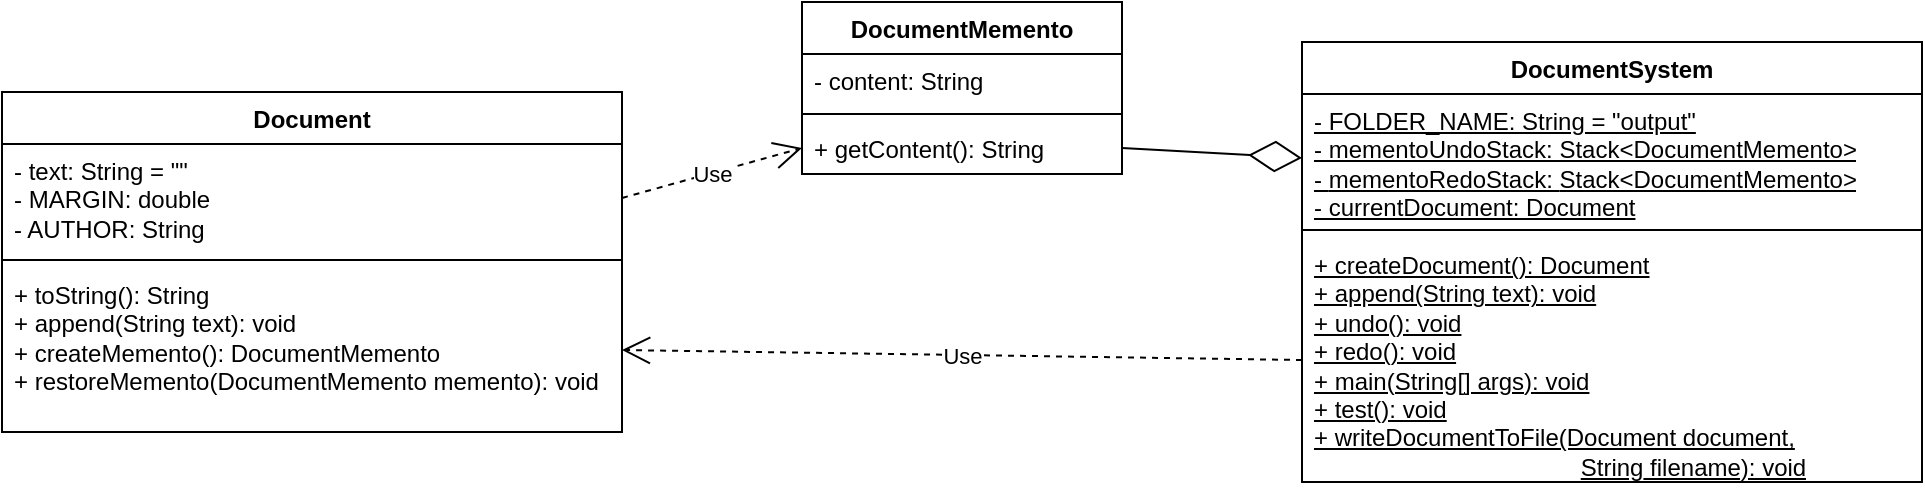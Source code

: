 <mxfile version="24.7.12">
  <diagram id="C5RBs43oDa-KdzZeNtuy" name="Page-1">
    <mxGraphModel dx="1889" dy="660" grid="1" gridSize="10" guides="1" tooltips="1" connect="1" arrows="1" fold="1" page="1" pageScale="1" pageWidth="827" pageHeight="1169" math="0" shadow="0">
      <root>
        <mxCell id="WIyWlLk6GJQsqaUBKTNV-0" />
        <mxCell id="WIyWlLk6GJQsqaUBKTNV-1" parent="WIyWlLk6GJQsqaUBKTNV-0" />
        <mxCell id="rKWmMmvDXYoMBtS0ijZ0-0" value="DocumentMemento" style="swimlane;fontStyle=1;align=center;verticalAlign=top;childLayout=stackLayout;horizontal=1;startSize=26;horizontalStack=0;resizeParent=1;resizeParentMax=0;resizeLast=0;collapsible=1;marginBottom=0;whiteSpace=wrap;html=1;" parent="WIyWlLk6GJQsqaUBKTNV-1" vertex="1">
          <mxGeometry x="360" y="160" width="160" height="86" as="geometry" />
        </mxCell>
        <mxCell id="rKWmMmvDXYoMBtS0ijZ0-1" value="- content: String" style="text;strokeColor=none;fillColor=none;align=left;verticalAlign=top;spacingLeft=4;spacingRight=4;overflow=hidden;rotatable=0;points=[[0,0.5],[1,0.5]];portConstraint=eastwest;whiteSpace=wrap;html=1;" parent="rKWmMmvDXYoMBtS0ijZ0-0" vertex="1">
          <mxGeometry y="26" width="160" height="26" as="geometry" />
        </mxCell>
        <mxCell id="rKWmMmvDXYoMBtS0ijZ0-2" value="" style="line;strokeWidth=1;fillColor=none;align=left;verticalAlign=middle;spacingTop=-1;spacingLeft=3;spacingRight=3;rotatable=0;labelPosition=right;points=[];portConstraint=eastwest;strokeColor=inherit;" parent="rKWmMmvDXYoMBtS0ijZ0-0" vertex="1">
          <mxGeometry y="52" width="160" height="8" as="geometry" />
        </mxCell>
        <mxCell id="rKWmMmvDXYoMBtS0ijZ0-3" value="+ getContent(): String" style="text;strokeColor=none;fillColor=none;align=left;verticalAlign=top;spacingLeft=4;spacingRight=4;overflow=hidden;rotatable=0;points=[[0,0.5],[1,0.5]];portConstraint=eastwest;whiteSpace=wrap;html=1;" parent="rKWmMmvDXYoMBtS0ijZ0-0" vertex="1">
          <mxGeometry y="60" width="160" height="26" as="geometry" />
        </mxCell>
        <mxCell id="rKWmMmvDXYoMBtS0ijZ0-4" value="Document" style="swimlane;fontStyle=1;align=center;verticalAlign=top;childLayout=stackLayout;horizontal=1;startSize=26;horizontalStack=0;resizeParent=1;resizeParentMax=0;resizeLast=0;collapsible=1;marginBottom=0;whiteSpace=wrap;html=1;" parent="WIyWlLk6GJQsqaUBKTNV-1" vertex="1">
          <mxGeometry x="-40" y="205" width="310" height="170" as="geometry" />
        </mxCell>
        <mxCell id="rKWmMmvDXYoMBtS0ijZ0-5" value="- text: String = &quot;&quot;&lt;div&gt;- MARGIN: double&lt;/div&gt;&lt;div&gt;- AUTHOR: String&lt;/div&gt;" style="text;strokeColor=none;fillColor=none;align=left;verticalAlign=top;spacingLeft=4;spacingRight=4;overflow=hidden;rotatable=0;points=[[0,0.5],[1,0.5]];portConstraint=eastwest;whiteSpace=wrap;html=1;" parent="rKWmMmvDXYoMBtS0ijZ0-4" vertex="1">
          <mxGeometry y="26" width="310" height="54" as="geometry" />
        </mxCell>
        <mxCell id="rKWmMmvDXYoMBtS0ijZ0-6" value="" style="line;strokeWidth=1;fillColor=none;align=left;verticalAlign=middle;spacingTop=-1;spacingLeft=3;spacingRight=3;rotatable=0;labelPosition=right;points=[];portConstraint=eastwest;strokeColor=inherit;" parent="rKWmMmvDXYoMBtS0ijZ0-4" vertex="1">
          <mxGeometry y="80" width="310" height="8" as="geometry" />
        </mxCell>
        <mxCell id="rKWmMmvDXYoMBtS0ijZ0-7" value="+ toString(): String&lt;div&gt;+ append(String text): void&lt;/div&gt;&lt;div&gt;+ createMemento(): DocumentMemento&lt;/div&gt;&lt;div&gt;+ restoreMemento(DocumentMemento memento): void&lt;/div&gt;" style="text;strokeColor=none;fillColor=none;align=left;verticalAlign=top;spacingLeft=4;spacingRight=4;overflow=hidden;rotatable=0;points=[[0,0.5],[1,0.5]];portConstraint=eastwest;whiteSpace=wrap;html=1;" parent="rKWmMmvDXYoMBtS0ijZ0-4" vertex="1">
          <mxGeometry y="88" width="310" height="82" as="geometry" />
        </mxCell>
        <mxCell id="rKWmMmvDXYoMBtS0ijZ0-8" value="DocumentSystem" style="swimlane;fontStyle=1;align=center;verticalAlign=top;childLayout=stackLayout;horizontal=1;startSize=26;horizontalStack=0;resizeParent=1;resizeParentMax=0;resizeLast=0;collapsible=1;marginBottom=0;whiteSpace=wrap;html=1;" parent="WIyWlLk6GJQsqaUBKTNV-1" vertex="1">
          <mxGeometry x="610" y="180" width="310" height="220" as="geometry" />
        </mxCell>
        <mxCell id="rKWmMmvDXYoMBtS0ijZ0-9" value="&lt;u&gt;- FOLDER_NAME: String = &quot;output&quot;&lt;/u&gt;&lt;div&gt;&lt;u&gt;- mementoUndoStack: Stack&amp;lt;DocumentMemento&amp;gt;&lt;/u&gt;&lt;/div&gt;&lt;div&gt;&lt;u&gt;-&amp;nbsp;&lt;span style=&quot;background-color: initial;&quot;&gt;mementoRedoStack:&amp;nbsp;&lt;/span&gt;&lt;span style=&quot;background-color: initial;&quot;&gt;Stack&amp;lt;DocumentMemento&amp;gt;&lt;/span&gt;&lt;/u&gt;&lt;/div&gt;&lt;div&gt;&lt;span style=&quot;background-color: initial;&quot;&gt;&lt;u&gt;- currentDocument: Document&lt;/u&gt;&lt;/span&gt;&lt;/div&gt;&lt;div&gt;&lt;span style=&quot;background-color: initial;&quot;&gt;&lt;br&gt;&lt;/span&gt;&lt;/div&gt;" style="text;strokeColor=none;fillColor=none;align=left;verticalAlign=top;spacingLeft=4;spacingRight=4;overflow=hidden;rotatable=0;points=[[0,0.5],[1,0.5]];portConstraint=eastwest;whiteSpace=wrap;html=1;" parent="rKWmMmvDXYoMBtS0ijZ0-8" vertex="1">
          <mxGeometry y="26" width="310" height="64" as="geometry" />
        </mxCell>
        <mxCell id="rKWmMmvDXYoMBtS0ijZ0-10" value="" style="line;strokeWidth=1;fillColor=none;align=left;verticalAlign=middle;spacingTop=-1;spacingLeft=3;spacingRight=3;rotatable=0;labelPosition=right;points=[];portConstraint=eastwest;strokeColor=inherit;" parent="rKWmMmvDXYoMBtS0ijZ0-8" vertex="1">
          <mxGeometry y="90" width="310" height="8" as="geometry" />
        </mxCell>
        <mxCell id="rKWmMmvDXYoMBtS0ijZ0-11" value="&lt;u&gt;+ createDocument(): Document&lt;/u&gt;&lt;div&gt;&lt;u&gt;+ append(String text): void&lt;/u&gt;&lt;/div&gt;&lt;div&gt;&lt;u&gt;+ undo(): void&lt;/u&gt;&lt;/div&gt;&lt;div&gt;&lt;u&gt;+ redo(): void&lt;/u&gt;&lt;/div&gt;&lt;div&gt;&lt;u&gt;+ main(String[] args): void&lt;/u&gt;&lt;/div&gt;&lt;div&gt;&lt;u&gt;+ test(): void&lt;/u&gt;&lt;/div&gt;&lt;div&gt;&lt;u&gt;+ writeDocumentToFile(Document document,&lt;/u&gt;&lt;/div&gt;&lt;div&gt;&lt;u&gt;&lt;span style=&quot;white-space: pre;&quot;&gt;&#x9;&lt;/span&gt;&lt;span style=&quot;white-space: pre;&quot;&gt;&#x9;&lt;/span&gt;&lt;span style=&quot;white-space: pre;&quot;&gt;&#x9;&lt;/span&gt;&lt;span style=&quot;white-space: pre;&quot;&gt;&#x9;&lt;span style=&quot;white-space: pre;&quot;&gt;&#x9;&lt;/span&gt;String&lt;/span&gt;&amp;nbsp;filename): void&lt;/u&gt;&lt;br&gt;&lt;/div&gt;" style="text;strokeColor=none;fillColor=none;align=left;verticalAlign=top;spacingLeft=4;spacingRight=4;overflow=hidden;rotatable=0;points=[[0,0.5],[1,0.5]];portConstraint=eastwest;whiteSpace=wrap;html=1;" parent="rKWmMmvDXYoMBtS0ijZ0-8" vertex="1">
          <mxGeometry y="98" width="310" height="122" as="geometry" />
        </mxCell>
        <mxCell id="rKWmMmvDXYoMBtS0ijZ0-12" value="" style="endArrow=diamondThin;endFill=0;endSize=24;html=1;rounded=0;entryX=0;entryY=0.5;entryDx=0;entryDy=0;exitX=1;exitY=0.5;exitDx=0;exitDy=0;" parent="WIyWlLk6GJQsqaUBKTNV-1" source="rKWmMmvDXYoMBtS0ijZ0-3" target="rKWmMmvDXYoMBtS0ijZ0-9" edge="1">
          <mxGeometry width="160" relative="1" as="geometry">
            <mxPoint x="360" y="370" as="sourcePoint" />
            <mxPoint x="520" y="370" as="targetPoint" />
          </mxGeometry>
        </mxCell>
        <mxCell id="rKWmMmvDXYoMBtS0ijZ0-13" value="Use" style="endArrow=open;endSize=12;dashed=1;html=1;rounded=0;exitX=1;exitY=0.5;exitDx=0;exitDy=0;entryX=0;entryY=0.5;entryDx=0;entryDy=0;" parent="WIyWlLk6GJQsqaUBKTNV-1" source="rKWmMmvDXYoMBtS0ijZ0-5" target="rKWmMmvDXYoMBtS0ijZ0-3" edge="1">
          <mxGeometry width="160" relative="1" as="geometry">
            <mxPoint x="180" y="330" as="sourcePoint" />
            <mxPoint x="340" y="330" as="targetPoint" />
          </mxGeometry>
        </mxCell>
        <mxCell id="51oxv0D9Hk6169tl--Sk-0" value="Use" style="endArrow=open;endSize=12;dashed=1;html=1;rounded=0;exitX=0;exitY=0.5;exitDx=0;exitDy=0;entryX=1;entryY=0.5;entryDx=0;entryDy=0;" edge="1" parent="WIyWlLk6GJQsqaUBKTNV-1" source="rKWmMmvDXYoMBtS0ijZ0-11" target="rKWmMmvDXYoMBtS0ijZ0-7">
          <mxGeometry width="160" relative="1" as="geometry">
            <mxPoint x="250" y="390" as="sourcePoint" />
            <mxPoint x="410" y="390" as="targetPoint" />
          </mxGeometry>
        </mxCell>
      </root>
    </mxGraphModel>
  </diagram>
</mxfile>
